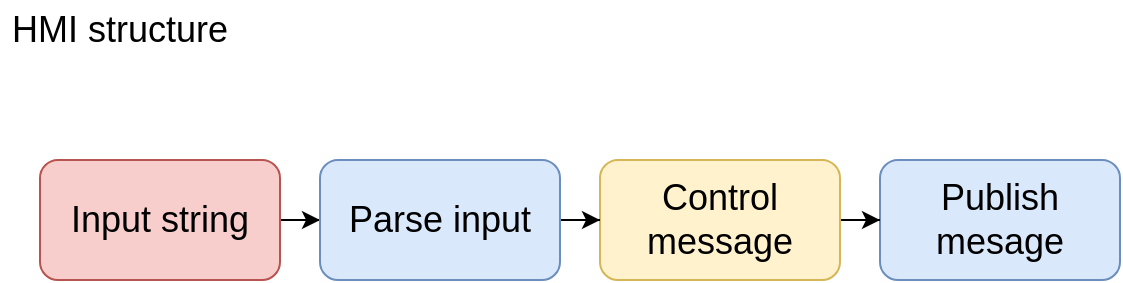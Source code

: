 <mxfile version="24.4.8" type="device">
  <diagram name="Page-1" id="EqseifGwV56-3-2FdVSY">
    <mxGraphModel dx="989" dy="582" grid="1" gridSize="10" guides="1" tooltips="1" connect="1" arrows="1" fold="1" page="1" pageScale="1" pageWidth="827" pageHeight="583" math="0" shadow="0">
      <root>
        <mxCell id="0" />
        <mxCell id="1" parent="0" />
        <mxCell id="JU1ljmJUh9Om__ZYhvz9-1" value="Publish mesage" style="rounded=1;whiteSpace=wrap;html=1;fillColor=#dae8fc;strokeColor=#6c8ebf;fontSize=18;" vertex="1" parent="1">
          <mxGeometry x="460" y="100" width="120" height="60" as="geometry" />
        </mxCell>
        <mxCell id="JU1ljmJUh9Om__ZYhvz9-2" value="HMI structure" style="text;html=1;align=center;verticalAlign=middle;whiteSpace=wrap;rounded=0;fontSize=18;" vertex="1" parent="1">
          <mxGeometry x="20" y="20" width="120" height="30" as="geometry" />
        </mxCell>
        <mxCell id="JU1ljmJUh9Om__ZYhvz9-10" value="" style="edgeStyle=orthogonalEdgeStyle;rounded=0;orthogonalLoop=1;jettySize=auto;html=1;" edge="1" parent="1" source="JU1ljmJUh9Om__ZYhvz9-3" target="JU1ljmJUh9Om__ZYhvz9-1">
          <mxGeometry relative="1" as="geometry" />
        </mxCell>
        <mxCell id="JU1ljmJUh9Om__ZYhvz9-3" value="Control message" style="rounded=1;whiteSpace=wrap;html=1;fillColor=#fff2cc;strokeColor=#d6b656;fontSize=18;" vertex="1" parent="1">
          <mxGeometry x="320" y="100" width="120" height="60" as="geometry" />
        </mxCell>
        <mxCell id="JU1ljmJUh9Om__ZYhvz9-8" value="" style="edgeStyle=orthogonalEdgeStyle;rounded=0;orthogonalLoop=1;jettySize=auto;html=1;" edge="1" parent="1" source="JU1ljmJUh9Om__ZYhvz9-4" target="JU1ljmJUh9Om__ZYhvz9-7">
          <mxGeometry relative="1" as="geometry" />
        </mxCell>
        <mxCell id="JU1ljmJUh9Om__ZYhvz9-4" value="Input string" style="rounded=1;whiteSpace=wrap;html=1;fillColor=#f8cecc;strokeColor=#b85450;fontSize=18;" vertex="1" parent="1">
          <mxGeometry x="40" y="100" width="120" height="60" as="geometry" />
        </mxCell>
        <mxCell id="JU1ljmJUh9Om__ZYhvz9-9" value="" style="edgeStyle=orthogonalEdgeStyle;rounded=0;orthogonalLoop=1;jettySize=auto;html=1;" edge="1" parent="1" source="JU1ljmJUh9Om__ZYhvz9-7" target="JU1ljmJUh9Om__ZYhvz9-3">
          <mxGeometry relative="1" as="geometry" />
        </mxCell>
        <mxCell id="JU1ljmJUh9Om__ZYhvz9-7" value="Parse input" style="rounded=1;whiteSpace=wrap;html=1;fillColor=#dae8fc;strokeColor=#6c8ebf;fontSize=18;" vertex="1" parent="1">
          <mxGeometry x="180" y="100" width="120" height="60" as="geometry" />
        </mxCell>
      </root>
    </mxGraphModel>
  </diagram>
</mxfile>
